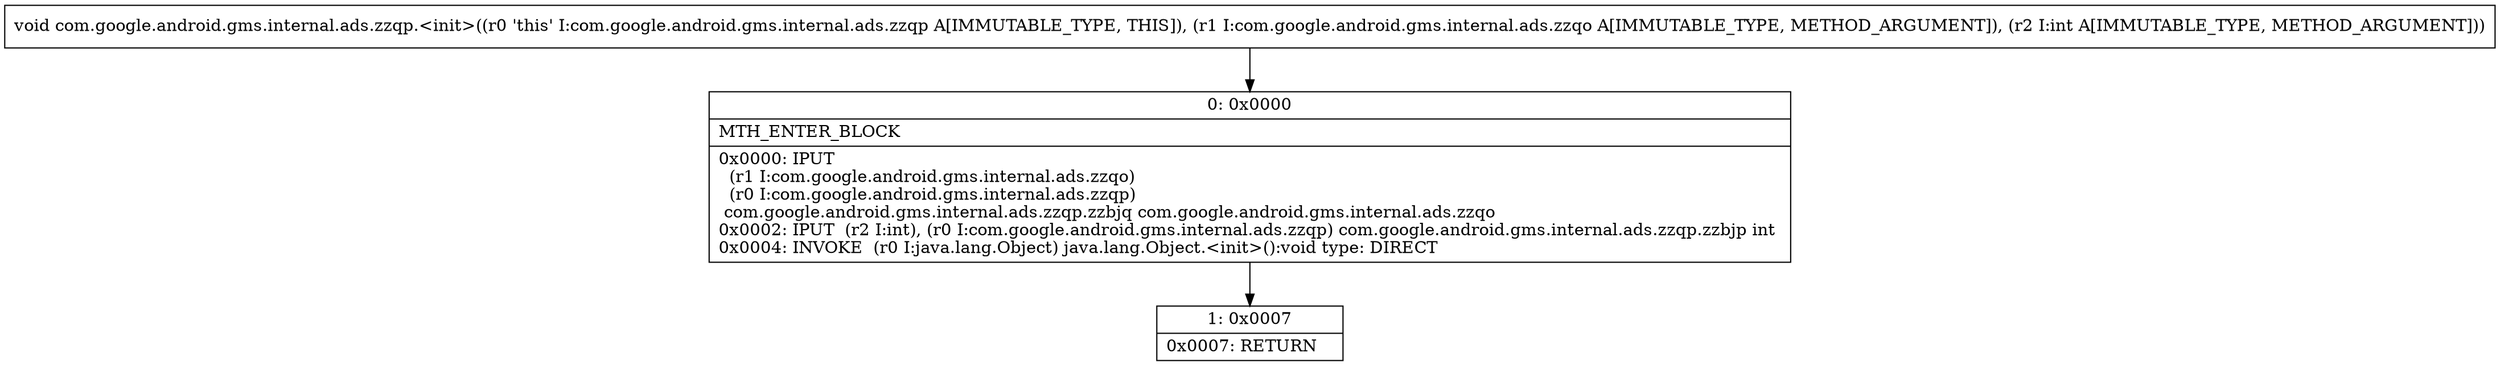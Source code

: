 digraph "CFG forcom.google.android.gms.internal.ads.zzqp.\<init\>(Lcom\/google\/android\/gms\/internal\/ads\/zzqo;I)V" {
Node_0 [shape=record,label="{0\:\ 0x0000|MTH_ENTER_BLOCK\l|0x0000: IPUT  \l  (r1 I:com.google.android.gms.internal.ads.zzqo)\l  (r0 I:com.google.android.gms.internal.ads.zzqp)\l com.google.android.gms.internal.ads.zzqp.zzbjq com.google.android.gms.internal.ads.zzqo \l0x0002: IPUT  (r2 I:int), (r0 I:com.google.android.gms.internal.ads.zzqp) com.google.android.gms.internal.ads.zzqp.zzbjp int \l0x0004: INVOKE  (r0 I:java.lang.Object) java.lang.Object.\<init\>():void type: DIRECT \l}"];
Node_1 [shape=record,label="{1\:\ 0x0007|0x0007: RETURN   \l}"];
MethodNode[shape=record,label="{void com.google.android.gms.internal.ads.zzqp.\<init\>((r0 'this' I:com.google.android.gms.internal.ads.zzqp A[IMMUTABLE_TYPE, THIS]), (r1 I:com.google.android.gms.internal.ads.zzqo A[IMMUTABLE_TYPE, METHOD_ARGUMENT]), (r2 I:int A[IMMUTABLE_TYPE, METHOD_ARGUMENT])) }"];
MethodNode -> Node_0;
Node_0 -> Node_1;
}

